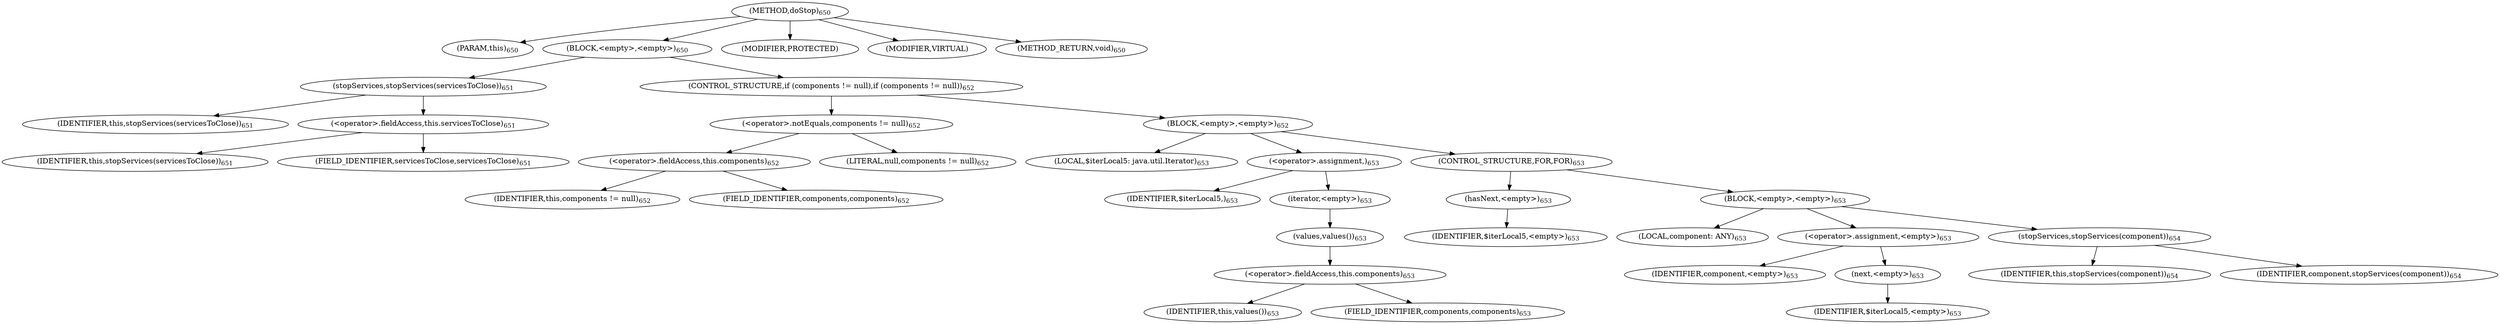 digraph "doStop" {  
"1953" [label = <(METHOD,doStop)<SUB>650</SUB>> ]
"140" [label = <(PARAM,this)<SUB>650</SUB>> ]
"1954" [label = <(BLOCK,&lt;empty&gt;,&lt;empty&gt;)<SUB>650</SUB>> ]
"1955" [label = <(stopServices,stopServices(servicesToClose))<SUB>651</SUB>> ]
"139" [label = <(IDENTIFIER,this,stopServices(servicesToClose))<SUB>651</SUB>> ]
"1956" [label = <(&lt;operator&gt;.fieldAccess,this.servicesToClose)<SUB>651</SUB>> ]
"1957" [label = <(IDENTIFIER,this,stopServices(servicesToClose))<SUB>651</SUB>> ]
"1958" [label = <(FIELD_IDENTIFIER,servicesToClose,servicesToClose)<SUB>651</SUB>> ]
"1959" [label = <(CONTROL_STRUCTURE,if (components != null),if (components != null))<SUB>652</SUB>> ]
"1960" [label = <(&lt;operator&gt;.notEquals,components != null)<SUB>652</SUB>> ]
"1961" [label = <(&lt;operator&gt;.fieldAccess,this.components)<SUB>652</SUB>> ]
"1962" [label = <(IDENTIFIER,this,components != null)<SUB>652</SUB>> ]
"1963" [label = <(FIELD_IDENTIFIER,components,components)<SUB>652</SUB>> ]
"1964" [label = <(LITERAL,null,components != null)<SUB>652</SUB>> ]
"1965" [label = <(BLOCK,&lt;empty&gt;,&lt;empty&gt;)<SUB>652</SUB>> ]
"1966" [label = <(LOCAL,$iterLocal5: java.util.Iterator)<SUB>653</SUB>> ]
"1967" [label = <(&lt;operator&gt;.assignment,)<SUB>653</SUB>> ]
"1968" [label = <(IDENTIFIER,$iterLocal5,)<SUB>653</SUB>> ]
"1969" [label = <(iterator,&lt;empty&gt;)<SUB>653</SUB>> ]
"1970" [label = <(values,values())<SUB>653</SUB>> ]
"1971" [label = <(&lt;operator&gt;.fieldAccess,this.components)<SUB>653</SUB>> ]
"1972" [label = <(IDENTIFIER,this,values())<SUB>653</SUB>> ]
"1973" [label = <(FIELD_IDENTIFIER,components,components)<SUB>653</SUB>> ]
"1974" [label = <(CONTROL_STRUCTURE,FOR,FOR)<SUB>653</SUB>> ]
"1975" [label = <(hasNext,&lt;empty&gt;)<SUB>653</SUB>> ]
"1976" [label = <(IDENTIFIER,$iterLocal5,&lt;empty&gt;)<SUB>653</SUB>> ]
"1977" [label = <(BLOCK,&lt;empty&gt;,&lt;empty&gt;)<SUB>653</SUB>> ]
"1978" [label = <(LOCAL,component: ANY)<SUB>653</SUB>> ]
"1979" [label = <(&lt;operator&gt;.assignment,&lt;empty&gt;)<SUB>653</SUB>> ]
"1980" [label = <(IDENTIFIER,component,&lt;empty&gt;)<SUB>653</SUB>> ]
"1981" [label = <(next,&lt;empty&gt;)<SUB>653</SUB>> ]
"1982" [label = <(IDENTIFIER,$iterLocal5,&lt;empty&gt;)<SUB>653</SUB>> ]
"1983" [label = <(stopServices,stopServices(component))<SUB>654</SUB>> ]
"141" [label = <(IDENTIFIER,this,stopServices(component))<SUB>654</SUB>> ]
"1984" [label = <(IDENTIFIER,component,stopServices(component))<SUB>654</SUB>> ]
"1985" [label = <(MODIFIER,PROTECTED)> ]
"1986" [label = <(MODIFIER,VIRTUAL)> ]
"1987" [label = <(METHOD_RETURN,void)<SUB>650</SUB>> ]
  "1953" -> "140" 
  "1953" -> "1954" 
  "1953" -> "1985" 
  "1953" -> "1986" 
  "1953" -> "1987" 
  "1954" -> "1955" 
  "1954" -> "1959" 
  "1955" -> "139" 
  "1955" -> "1956" 
  "1956" -> "1957" 
  "1956" -> "1958" 
  "1959" -> "1960" 
  "1959" -> "1965" 
  "1960" -> "1961" 
  "1960" -> "1964" 
  "1961" -> "1962" 
  "1961" -> "1963" 
  "1965" -> "1966" 
  "1965" -> "1967" 
  "1965" -> "1974" 
  "1967" -> "1968" 
  "1967" -> "1969" 
  "1969" -> "1970" 
  "1970" -> "1971" 
  "1971" -> "1972" 
  "1971" -> "1973" 
  "1974" -> "1975" 
  "1974" -> "1977" 
  "1975" -> "1976" 
  "1977" -> "1978" 
  "1977" -> "1979" 
  "1977" -> "1983" 
  "1979" -> "1980" 
  "1979" -> "1981" 
  "1981" -> "1982" 
  "1983" -> "141" 
  "1983" -> "1984" 
}
